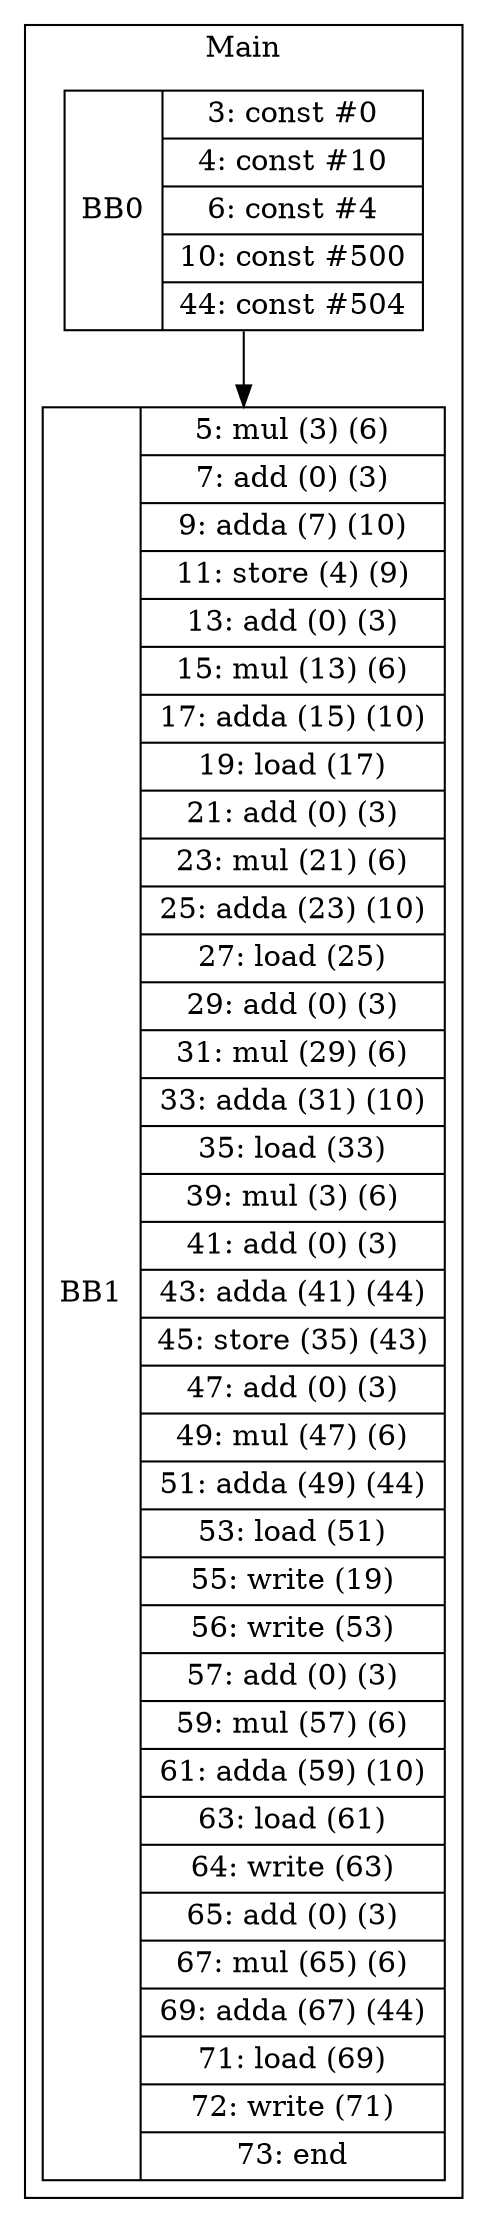 digraph G {
node [shape=record];
subgraph cluster_main{
label = "Main";
BB0 [shape=record, label="<b>BB0|{3: const #0|4: const #10|6: const #4|10: const #500|44: const #504}"];
BB1 [shape=record, label="<b>BB1|{5: mul (3) (6)|7: add (0) (3)|9: adda (7) (10)|11: store (4) (9)|13: add (0) (3)|15: mul (13) (6)|17: adda (15) (10)|19: load (17)|21: add (0) (3)|23: mul (21) (6)|25: adda (23) (10)|27: load (25)|29: add (0) (3)|31: mul (29) (6)|33: adda (31) (10)|35: load (33)|39: mul (3) (6)|41: add (0) (3)|43: adda (41) (44)|45: store (35) (43)|47: add (0) (3)|49: mul (47) (6)|51: adda (49) (44)|53: load (51)|55: write (19)|56: write (53)|57: add (0) (3)|59: mul (57) (6)|61: adda (59) (10)|63: load (61)|64: write (63)|65: add (0) (3)|67: mul (65) (6)|69: adda (67) (44)|71: load (69)|72: write (71)|73: end}"];
}
BB0:s -> BB1:n ;
}
